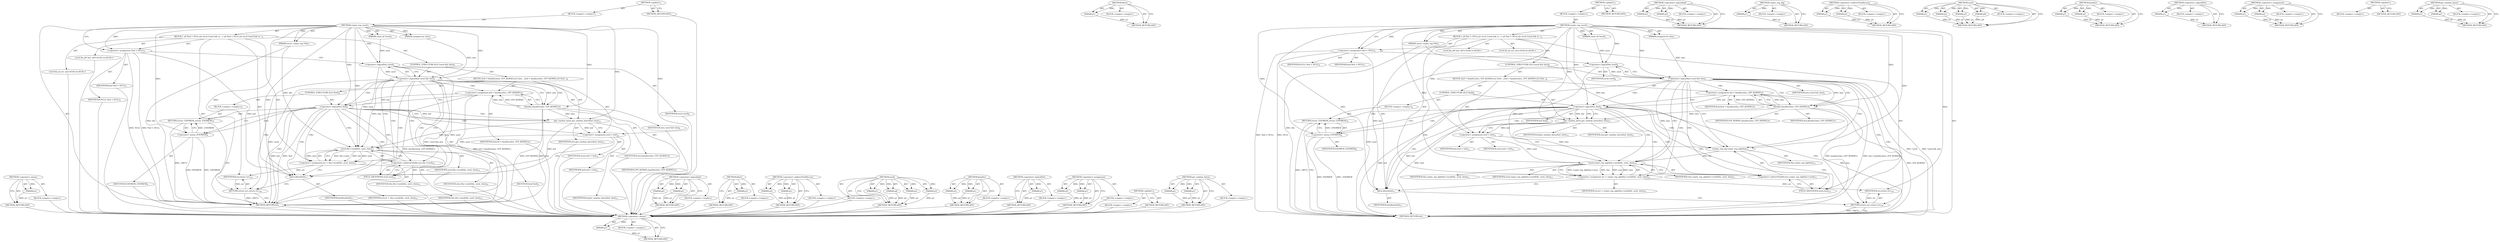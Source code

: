 digraph "get_random_bytes" {
vulnerable_97 [label=<(METHOD,&lt;operator&gt;.minus)>];
vulnerable_98 [label=<(PARAM,p1)>];
vulnerable_99 [label=<(BLOCK,&lt;empty&gt;,&lt;empty&gt;)>];
vulnerable_100 [label=<(METHOD_RETURN,ANY)>];
vulnerable_6 [label=<(METHOD,&lt;global&gt;)<SUB>1</SUB>>];
vulnerable_7 [label=<(BLOCK,&lt;empty&gt;,&lt;empty&gt;)<SUB>1</SUB>>];
vulnerable_8 [label=<(METHOD,crypto_rng_reset)<SUB>1</SUB>>];
vulnerable_9 [label=<(PARAM,struct crypto_rng *tfm)<SUB>1</SUB>>];
vulnerable_10 [label=<(PARAM,const u8 *seed)<SUB>1</SUB>>];
vulnerable_11 [label=<(PARAM,unsigned int slen)<SUB>1</SUB>>];
vulnerable_12 [label=<(BLOCK,{
 	u8 *buf = NULL;
	int err;

	if (!seed &amp;&amp; sl...,{
 	u8 *buf = NULL;
	int err;

	if (!seed &amp;&amp; sl...)<SUB>2</SUB>>];
vulnerable_13 [label="<(LOCAL,u8* buf: u8*)<SUB>3</SUB>>"];
vulnerable_14 [label=<(&lt;operator&gt;.assignment,*buf = NULL)<SUB>3</SUB>>];
vulnerable_15 [label=<(IDENTIFIER,buf,*buf = NULL)<SUB>3</SUB>>];
vulnerable_16 [label=<(IDENTIFIER,NULL,*buf = NULL)<SUB>3</SUB>>];
vulnerable_17 [label="<(LOCAL,int err: int)<SUB>4</SUB>>"];
vulnerable_18 [label=<(CONTROL_STRUCTURE,IF,if (!seed &amp;&amp; slen))<SUB>6</SUB>>];
vulnerable_19 [label=<(&lt;operator&gt;.logicalAnd,!seed &amp;&amp; slen)<SUB>6</SUB>>];
vulnerable_20 [label=<(&lt;operator&gt;.logicalNot,!seed)<SUB>6</SUB>>];
vulnerable_21 [label=<(IDENTIFIER,seed,!seed)<SUB>6</SUB>>];
vulnerable_22 [label=<(IDENTIFIER,slen,!seed &amp;&amp; slen)<SUB>6</SUB>>];
vulnerable_23 [label=<(BLOCK,{
		buf = kmalloc(slen, GFP_KERNEL);
		if (!buf...,{
		buf = kmalloc(slen, GFP_KERNEL);
		if (!buf...)<SUB>6</SUB>>];
vulnerable_24 [label=<(&lt;operator&gt;.assignment,buf = kmalloc(slen, GFP_KERNEL))<SUB>7</SUB>>];
vulnerable_25 [label=<(IDENTIFIER,buf,buf = kmalloc(slen, GFP_KERNEL))<SUB>7</SUB>>];
vulnerable_26 [label=<(kmalloc,kmalloc(slen, GFP_KERNEL))<SUB>7</SUB>>];
vulnerable_27 [label=<(IDENTIFIER,slen,kmalloc(slen, GFP_KERNEL))<SUB>7</SUB>>];
vulnerable_28 [label=<(IDENTIFIER,GFP_KERNEL,kmalloc(slen, GFP_KERNEL))<SUB>7</SUB>>];
vulnerable_29 [label=<(CONTROL_STRUCTURE,IF,if (!buf))<SUB>8</SUB>>];
vulnerable_30 [label=<(&lt;operator&gt;.logicalNot,!buf)<SUB>8</SUB>>];
vulnerable_31 [label=<(IDENTIFIER,buf,!buf)<SUB>8</SUB>>];
vulnerable_32 [label=<(BLOCK,&lt;empty&gt;,&lt;empty&gt;)<SUB>9</SUB>>];
vulnerable_33 [label=<(RETURN,return -ENOMEM;,return -ENOMEM;)<SUB>9</SUB>>];
vulnerable_34 [label=<(&lt;operator&gt;.minus,-ENOMEM)<SUB>9</SUB>>];
vulnerable_35 [label=<(IDENTIFIER,ENOMEM,-ENOMEM)<SUB>9</SUB>>];
vulnerable_36 [label=<(get_random_bytes,get_random_bytes(buf, slen))<SUB>11</SUB>>];
vulnerable_37 [label=<(IDENTIFIER,buf,get_random_bytes(buf, slen))<SUB>11</SUB>>];
vulnerable_38 [label=<(IDENTIFIER,slen,get_random_bytes(buf, slen))<SUB>11</SUB>>];
vulnerable_39 [label=<(&lt;operator&gt;.assignment,seed = buf)<SUB>12</SUB>>];
vulnerable_40 [label=<(IDENTIFIER,seed,seed = buf)<SUB>12</SUB>>];
vulnerable_41 [label=<(IDENTIFIER,buf,seed = buf)<SUB>12</SUB>>];
vulnerable_42 [label=<(&lt;operator&gt;.assignment,err = tfm-&gt;seed(tfm, seed, slen))<SUB>15</SUB>>];
vulnerable_43 [label=<(IDENTIFIER,err,err = tfm-&gt;seed(tfm, seed, slen))<SUB>15</SUB>>];
vulnerable_44 [label=<(seed,tfm-&gt;seed(tfm, seed, slen))<SUB>15</SUB>>];
vulnerable_45 [label=<(&lt;operator&gt;.indirectFieldAccess,tfm-&gt;seed)<SUB>15</SUB>>];
vulnerable_46 [label=<(IDENTIFIER,tfm,tfm-&gt;seed(tfm, seed, slen))<SUB>15</SUB>>];
vulnerable_47 [label=<(FIELD_IDENTIFIER,seed,seed)<SUB>15</SUB>>];
vulnerable_48 [label=<(IDENTIFIER,tfm,tfm-&gt;seed(tfm, seed, slen))<SUB>15</SUB>>];
vulnerable_49 [label=<(IDENTIFIER,seed,tfm-&gt;seed(tfm, seed, slen))<SUB>15</SUB>>];
vulnerable_50 [label=<(IDENTIFIER,slen,tfm-&gt;seed(tfm, seed, slen))<SUB>15</SUB>>];
vulnerable_51 [label=<(kfree,kfree(buf))<SUB>17</SUB>>];
vulnerable_52 [label=<(IDENTIFIER,buf,kfree(buf))<SUB>17</SUB>>];
vulnerable_53 [label=<(RETURN,return err;,return err;)<SUB>18</SUB>>];
vulnerable_54 [label=<(IDENTIFIER,err,return err;)<SUB>18</SUB>>];
vulnerable_55 [label=<(METHOD_RETURN,int)<SUB>1</SUB>>];
vulnerable_57 [label=<(METHOD_RETURN,ANY)<SUB>1</SUB>>];
vulnerable_83 [label=<(METHOD,&lt;operator&gt;.logicalAnd)>];
vulnerable_84 [label=<(PARAM,p1)>];
vulnerable_85 [label=<(PARAM,p2)>];
vulnerable_86 [label=<(BLOCK,&lt;empty&gt;,&lt;empty&gt;)>];
vulnerable_87 [label=<(METHOD_RETURN,ANY)>];
vulnerable_118 [label=<(METHOD,kfree)>];
vulnerable_119 [label=<(PARAM,p1)>];
vulnerable_120 [label=<(BLOCK,&lt;empty&gt;,&lt;empty&gt;)>];
vulnerable_121 [label=<(METHOD_RETURN,ANY)>];
vulnerable_113 [label=<(METHOD,&lt;operator&gt;.indirectFieldAccess)>];
vulnerable_114 [label=<(PARAM,p1)>];
vulnerable_115 [label=<(PARAM,p2)>];
vulnerable_116 [label=<(BLOCK,&lt;empty&gt;,&lt;empty&gt;)>];
vulnerable_117 [label=<(METHOD_RETURN,ANY)>];
vulnerable_106 [label=<(METHOD,seed)>];
vulnerable_107 [label=<(PARAM,p1)>];
vulnerable_108 [label=<(PARAM,p2)>];
vulnerable_109 [label=<(PARAM,p3)>];
vulnerable_110 [label=<(PARAM,p4)>];
vulnerable_111 [label=<(BLOCK,&lt;empty&gt;,&lt;empty&gt;)>];
vulnerable_112 [label=<(METHOD_RETURN,ANY)>];
vulnerable_92 [label=<(METHOD,kmalloc)>];
vulnerable_93 [label=<(PARAM,p1)>];
vulnerable_94 [label=<(PARAM,p2)>];
vulnerable_95 [label=<(BLOCK,&lt;empty&gt;,&lt;empty&gt;)>];
vulnerable_96 [label=<(METHOD_RETURN,ANY)>];
vulnerable_88 [label=<(METHOD,&lt;operator&gt;.logicalNot)>];
vulnerable_89 [label=<(PARAM,p1)>];
vulnerable_90 [label=<(BLOCK,&lt;empty&gt;,&lt;empty&gt;)>];
vulnerable_91 [label=<(METHOD_RETURN,ANY)>];
vulnerable_78 [label=<(METHOD,&lt;operator&gt;.assignment)>];
vulnerable_79 [label=<(PARAM,p1)>];
vulnerable_80 [label=<(PARAM,p2)>];
vulnerable_81 [label=<(BLOCK,&lt;empty&gt;,&lt;empty&gt;)>];
vulnerable_82 [label=<(METHOD_RETURN,ANY)>];
vulnerable_72 [label=<(METHOD,&lt;global&gt;)<SUB>1</SUB>>];
vulnerable_73 [label=<(BLOCK,&lt;empty&gt;,&lt;empty&gt;)>];
vulnerable_74 [label=<(METHOD_RETURN,ANY)>];
vulnerable_101 [label=<(METHOD,get_random_bytes)>];
vulnerable_102 [label=<(PARAM,p1)>];
vulnerable_103 [label=<(PARAM,p2)>];
vulnerable_104 [label=<(BLOCK,&lt;empty&gt;,&lt;empty&gt;)>];
vulnerable_105 [label=<(METHOD_RETURN,ANY)>];
fixed_98 [label=<(METHOD,&lt;operator&gt;.minus)>];
fixed_99 [label=<(PARAM,p1)>];
fixed_100 [label=<(BLOCK,&lt;empty&gt;,&lt;empty&gt;)>];
fixed_101 [label=<(METHOD_RETURN,ANY)>];
fixed_123 [label=<(METHOD,kfree)>];
fixed_124 [label=<(PARAM,p1)>];
fixed_125 [label=<(BLOCK,&lt;empty&gt;,&lt;empty&gt;)>];
fixed_126 [label=<(METHOD_RETURN,ANY)>];
fixed_6 [label=<(METHOD,&lt;global&gt;)<SUB>1</SUB>>];
fixed_7 [label=<(BLOCK,&lt;empty&gt;,&lt;empty&gt;)<SUB>1</SUB>>];
fixed_8 [label=<(METHOD,crypto_rng_reset)<SUB>1</SUB>>];
fixed_9 [label=<(PARAM,struct crypto_rng *tfm)<SUB>1</SUB>>];
fixed_10 [label=<(PARAM,const u8 *seed)<SUB>1</SUB>>];
fixed_11 [label=<(PARAM,unsigned int slen)<SUB>1</SUB>>];
fixed_12 [label=<(BLOCK,{
 	u8 *buf = NULL;
	int err;

	if (!seed &amp;&amp; sl...,{
 	u8 *buf = NULL;
	int err;

	if (!seed &amp;&amp; sl...)<SUB>2</SUB>>];
fixed_13 [label="<(LOCAL,u8* buf: u8*)<SUB>3</SUB>>"];
fixed_14 [label=<(&lt;operator&gt;.assignment,*buf = NULL)<SUB>3</SUB>>];
fixed_15 [label=<(IDENTIFIER,buf,*buf = NULL)<SUB>3</SUB>>];
fixed_16 [label=<(IDENTIFIER,NULL,*buf = NULL)<SUB>3</SUB>>];
fixed_17 [label="<(LOCAL,int err: int)<SUB>4</SUB>>"];
fixed_18 [label=<(CONTROL_STRUCTURE,IF,if (!seed &amp;&amp; slen))<SUB>6</SUB>>];
fixed_19 [label=<(&lt;operator&gt;.logicalAnd,!seed &amp;&amp; slen)<SUB>6</SUB>>];
fixed_20 [label=<(&lt;operator&gt;.logicalNot,!seed)<SUB>6</SUB>>];
fixed_21 [label=<(IDENTIFIER,seed,!seed)<SUB>6</SUB>>];
fixed_22 [label=<(IDENTIFIER,slen,!seed &amp;&amp; slen)<SUB>6</SUB>>];
fixed_23 [label=<(BLOCK,{
		buf = kmalloc(slen, GFP_KERNEL);
		if (!buf...,{
		buf = kmalloc(slen, GFP_KERNEL);
		if (!buf...)<SUB>6</SUB>>];
fixed_24 [label=<(&lt;operator&gt;.assignment,buf = kmalloc(slen, GFP_KERNEL))<SUB>7</SUB>>];
fixed_25 [label=<(IDENTIFIER,buf,buf = kmalloc(slen, GFP_KERNEL))<SUB>7</SUB>>];
fixed_26 [label=<(kmalloc,kmalloc(slen, GFP_KERNEL))<SUB>7</SUB>>];
fixed_27 [label=<(IDENTIFIER,slen,kmalloc(slen, GFP_KERNEL))<SUB>7</SUB>>];
fixed_28 [label=<(IDENTIFIER,GFP_KERNEL,kmalloc(slen, GFP_KERNEL))<SUB>7</SUB>>];
fixed_29 [label=<(CONTROL_STRUCTURE,IF,if (!buf))<SUB>8</SUB>>];
fixed_30 [label=<(&lt;operator&gt;.logicalNot,!buf)<SUB>8</SUB>>];
fixed_31 [label=<(IDENTIFIER,buf,!buf)<SUB>8</SUB>>];
fixed_32 [label=<(BLOCK,&lt;empty&gt;,&lt;empty&gt;)<SUB>9</SUB>>];
fixed_33 [label=<(RETURN,return -ENOMEM;,return -ENOMEM;)<SUB>9</SUB>>];
fixed_34 [label=<(&lt;operator&gt;.minus,-ENOMEM)<SUB>9</SUB>>];
fixed_35 [label=<(IDENTIFIER,ENOMEM,-ENOMEM)<SUB>9</SUB>>];
fixed_36 [label=<(get_random_bytes,get_random_bytes(buf, slen))<SUB>11</SUB>>];
fixed_37 [label=<(IDENTIFIER,buf,get_random_bytes(buf, slen))<SUB>11</SUB>>];
fixed_38 [label=<(IDENTIFIER,slen,get_random_bytes(buf, slen))<SUB>11</SUB>>];
fixed_39 [label=<(&lt;operator&gt;.assignment,seed = buf)<SUB>12</SUB>>];
fixed_40 [label=<(IDENTIFIER,seed,seed = buf)<SUB>12</SUB>>];
fixed_41 [label=<(IDENTIFIER,buf,seed = buf)<SUB>12</SUB>>];
fixed_42 [label=<(&lt;operator&gt;.assignment,err = crypto_rng_alg(tfm)-&gt;seed(tfm, seed, slen))<SUB>15</SUB>>];
fixed_43 [label=<(IDENTIFIER,err,err = crypto_rng_alg(tfm)-&gt;seed(tfm, seed, slen))<SUB>15</SUB>>];
fixed_44 [label=<(seed,crypto_rng_alg(tfm)-&gt;seed(tfm, seed, slen))<SUB>15</SUB>>];
fixed_45 [label=<(&lt;operator&gt;.indirectFieldAccess,crypto_rng_alg(tfm)-&gt;seed)<SUB>15</SUB>>];
fixed_46 [label=<(crypto_rng_alg,crypto_rng_alg(tfm))<SUB>15</SUB>>];
fixed_47 [label=<(IDENTIFIER,tfm,crypto_rng_alg(tfm))<SUB>15</SUB>>];
fixed_48 [label=<(FIELD_IDENTIFIER,seed,seed)<SUB>15</SUB>>];
fixed_49 [label=<(IDENTIFIER,tfm,crypto_rng_alg(tfm)-&gt;seed(tfm, seed, slen))<SUB>15</SUB>>];
fixed_50 [label=<(IDENTIFIER,seed,crypto_rng_alg(tfm)-&gt;seed(tfm, seed, slen))<SUB>15</SUB>>];
fixed_51 [label=<(IDENTIFIER,slen,crypto_rng_alg(tfm)-&gt;seed(tfm, seed, slen))<SUB>15</SUB>>];
fixed_52 [label=<(kfree,kfree(buf))<SUB>17</SUB>>];
fixed_53 [label=<(IDENTIFIER,buf,kfree(buf))<SUB>17</SUB>>];
fixed_54 [label=<(RETURN,return err;,return err;)<SUB>18</SUB>>];
fixed_55 [label=<(IDENTIFIER,err,return err;)<SUB>18</SUB>>];
fixed_56 [label=<(METHOD_RETURN,int)<SUB>1</SUB>>];
fixed_58 [label=<(METHOD_RETURN,ANY)<SUB>1</SUB>>];
fixed_84 [label=<(METHOD,&lt;operator&gt;.logicalAnd)>];
fixed_85 [label=<(PARAM,p1)>];
fixed_86 [label=<(PARAM,p2)>];
fixed_87 [label=<(BLOCK,&lt;empty&gt;,&lt;empty&gt;)>];
fixed_88 [label=<(METHOD_RETURN,ANY)>];
fixed_119 [label=<(METHOD,crypto_rng_alg)>];
fixed_120 [label=<(PARAM,p1)>];
fixed_121 [label=<(BLOCK,&lt;empty&gt;,&lt;empty&gt;)>];
fixed_122 [label=<(METHOD_RETURN,ANY)>];
fixed_114 [label=<(METHOD,&lt;operator&gt;.indirectFieldAccess)>];
fixed_115 [label=<(PARAM,p1)>];
fixed_116 [label=<(PARAM,p2)>];
fixed_117 [label=<(BLOCK,&lt;empty&gt;,&lt;empty&gt;)>];
fixed_118 [label=<(METHOD_RETURN,ANY)>];
fixed_107 [label=<(METHOD,seed)>];
fixed_108 [label=<(PARAM,p1)>];
fixed_109 [label=<(PARAM,p2)>];
fixed_110 [label=<(PARAM,p3)>];
fixed_111 [label=<(PARAM,p4)>];
fixed_112 [label=<(BLOCK,&lt;empty&gt;,&lt;empty&gt;)>];
fixed_113 [label=<(METHOD_RETURN,ANY)>];
fixed_93 [label=<(METHOD,kmalloc)>];
fixed_94 [label=<(PARAM,p1)>];
fixed_95 [label=<(PARAM,p2)>];
fixed_96 [label=<(BLOCK,&lt;empty&gt;,&lt;empty&gt;)>];
fixed_97 [label=<(METHOD_RETURN,ANY)>];
fixed_89 [label=<(METHOD,&lt;operator&gt;.logicalNot)>];
fixed_90 [label=<(PARAM,p1)>];
fixed_91 [label=<(BLOCK,&lt;empty&gt;,&lt;empty&gt;)>];
fixed_92 [label=<(METHOD_RETURN,ANY)>];
fixed_79 [label=<(METHOD,&lt;operator&gt;.assignment)>];
fixed_80 [label=<(PARAM,p1)>];
fixed_81 [label=<(PARAM,p2)>];
fixed_82 [label=<(BLOCK,&lt;empty&gt;,&lt;empty&gt;)>];
fixed_83 [label=<(METHOD_RETURN,ANY)>];
fixed_73 [label=<(METHOD,&lt;global&gt;)<SUB>1</SUB>>];
fixed_74 [label=<(BLOCK,&lt;empty&gt;,&lt;empty&gt;)>];
fixed_75 [label=<(METHOD_RETURN,ANY)>];
fixed_102 [label=<(METHOD,get_random_bytes)>];
fixed_103 [label=<(PARAM,p1)>];
fixed_104 [label=<(PARAM,p2)>];
fixed_105 [label=<(BLOCK,&lt;empty&gt;,&lt;empty&gt;)>];
fixed_106 [label=<(METHOD_RETURN,ANY)>];
vulnerable_97 -> vulnerable_98  [key=0, label="AST: "];
vulnerable_97 -> vulnerable_98  [key=1, label="DDG: "];
vulnerable_97 -> vulnerable_99  [key=0, label="AST: "];
vulnerable_97 -> vulnerable_100  [key=0, label="AST: "];
vulnerable_97 -> vulnerable_100  [key=1, label="CFG: "];
vulnerable_98 -> vulnerable_100  [key=0, label="DDG: p1"];
vulnerable_99 -> fixed_98  [key=0];
vulnerable_100 -> fixed_98  [key=0];
vulnerable_6 -> vulnerable_7  [key=0, label="AST: "];
vulnerable_6 -> vulnerable_57  [key=0, label="AST: "];
vulnerable_6 -> vulnerable_57  [key=1, label="CFG: "];
vulnerable_7 -> vulnerable_8  [key=0, label="AST: "];
vulnerable_8 -> vulnerable_9  [key=0, label="AST: "];
vulnerable_8 -> vulnerable_9  [key=1, label="DDG: "];
vulnerable_8 -> vulnerable_10  [key=0, label="AST: "];
vulnerable_8 -> vulnerable_10  [key=1, label="DDG: "];
vulnerable_8 -> vulnerable_11  [key=0, label="AST: "];
vulnerable_8 -> vulnerable_11  [key=1, label="DDG: "];
vulnerable_8 -> vulnerable_12  [key=0, label="AST: "];
vulnerable_8 -> vulnerable_55  [key=0, label="AST: "];
vulnerable_8 -> vulnerable_14  [key=0, label="CFG: "];
vulnerable_8 -> vulnerable_14  [key=1, label="DDG: "];
vulnerable_8 -> vulnerable_51  [key=0, label="DDG: "];
vulnerable_8 -> vulnerable_54  [key=0, label="DDG: "];
vulnerable_8 -> vulnerable_19  [key=0, label="DDG: "];
vulnerable_8 -> vulnerable_39  [key=0, label="DDG: "];
vulnerable_8 -> vulnerable_44  [key=0, label="DDG: "];
vulnerable_8 -> vulnerable_20  [key=0, label="DDG: "];
vulnerable_8 -> vulnerable_36  [key=0, label="DDG: "];
vulnerable_8 -> vulnerable_26  [key=0, label="DDG: "];
vulnerable_8 -> vulnerable_30  [key=0, label="DDG: "];
vulnerable_8 -> vulnerable_34  [key=0, label="DDG: "];
vulnerable_9 -> vulnerable_55  [key=0, label="DDG: tfm"];
vulnerable_9 -> vulnerable_44  [key=0, label="DDG: tfm"];
vulnerable_10 -> vulnerable_20  [key=0, label="DDG: seed"];
vulnerable_11 -> vulnerable_19  [key=0, label="DDG: slen"];
vulnerable_12 -> vulnerable_13  [key=0, label="AST: "];
vulnerable_12 -> vulnerable_14  [key=0, label="AST: "];
vulnerable_12 -> vulnerable_17  [key=0, label="AST: "];
vulnerable_12 -> vulnerable_18  [key=0, label="AST: "];
vulnerable_12 -> vulnerable_42  [key=0, label="AST: "];
vulnerable_12 -> vulnerable_51  [key=0, label="AST: "];
vulnerable_12 -> vulnerable_53  [key=0, label="AST: "];
vulnerable_13 -> fixed_98  [key=0];
vulnerable_14 -> vulnerable_15  [key=0, label="AST: "];
vulnerable_14 -> vulnerable_16  [key=0, label="AST: "];
vulnerable_14 -> vulnerable_20  [key=0, label="CFG: "];
vulnerable_14 -> vulnerable_55  [key=0, label="DDG: *buf = NULL"];
vulnerable_14 -> vulnerable_55  [key=1, label="DDG: NULL"];
vulnerable_14 -> vulnerable_51  [key=0, label="DDG: buf"];
vulnerable_15 -> fixed_98  [key=0];
vulnerable_16 -> fixed_98  [key=0];
vulnerable_17 -> fixed_98  [key=0];
vulnerable_18 -> vulnerable_19  [key=0, label="AST: "];
vulnerable_18 -> vulnerable_23  [key=0, label="AST: "];
vulnerable_19 -> vulnerable_20  [key=0, label="AST: "];
vulnerable_19 -> vulnerable_22  [key=0, label="AST: "];
vulnerable_19 -> vulnerable_26  [key=0, label="CFG: "];
vulnerable_19 -> vulnerable_26  [key=1, label="DDG: slen"];
vulnerable_19 -> vulnerable_26  [key=2, label="CDG: "];
vulnerable_19 -> vulnerable_47  [key=0, label="CFG: "];
vulnerable_19 -> vulnerable_47  [key=1, label="CDG: "];
vulnerable_19 -> vulnerable_55  [key=0, label="DDG: !seed"];
vulnerable_19 -> vulnerable_55  [key=1, label="DDG: !seed &amp;&amp; slen"];
vulnerable_19 -> vulnerable_44  [key=0, label="DDG: slen"];
vulnerable_19 -> vulnerable_44  [key=1, label="CDG: "];
vulnerable_19 -> vulnerable_24  [key=0, label="CDG: "];
vulnerable_19 -> vulnerable_30  [key=0, label="CDG: "];
vulnerable_19 -> vulnerable_42  [key=0, label="CDG: "];
vulnerable_19 -> vulnerable_51  [key=0, label="CDG: "];
vulnerable_19 -> vulnerable_53  [key=0, label="CDG: "];
vulnerable_19 -> vulnerable_45  [key=0, label="CDG: "];
vulnerable_20 -> vulnerable_21  [key=0, label="AST: "];
vulnerable_20 -> vulnerable_19  [key=0, label="CFG: "];
vulnerable_20 -> vulnerable_19  [key=1, label="DDG: seed"];
vulnerable_20 -> vulnerable_55  [key=0, label="DDG: seed"];
vulnerable_20 -> vulnerable_44  [key=0, label="DDG: seed"];
vulnerable_21 -> fixed_98  [key=0];
vulnerable_22 -> fixed_98  [key=0];
vulnerable_23 -> vulnerable_24  [key=0, label="AST: "];
vulnerable_23 -> vulnerable_29  [key=0, label="AST: "];
vulnerable_23 -> vulnerable_36  [key=0, label="AST: "];
vulnerable_23 -> vulnerable_39  [key=0, label="AST: "];
vulnerable_24 -> vulnerable_25  [key=0, label="AST: "];
vulnerable_24 -> vulnerable_26  [key=0, label="AST: "];
vulnerable_24 -> vulnerable_30  [key=0, label="CFG: "];
vulnerable_24 -> vulnerable_30  [key=1, label="DDG: buf"];
vulnerable_24 -> vulnerable_55  [key=0, label="DDG: kmalloc(slen, GFP_KERNEL)"];
vulnerable_24 -> vulnerable_55  [key=1, label="DDG: buf = kmalloc(slen, GFP_KERNEL)"];
vulnerable_25 -> fixed_98  [key=0];
vulnerable_26 -> vulnerable_27  [key=0, label="AST: "];
vulnerable_26 -> vulnerable_28  [key=0, label="AST: "];
vulnerable_26 -> vulnerable_24  [key=0, label="CFG: "];
vulnerable_26 -> vulnerable_24  [key=1, label="DDG: slen"];
vulnerable_26 -> vulnerable_24  [key=2, label="DDG: GFP_KERNEL"];
vulnerable_26 -> vulnerable_55  [key=0, label="DDG: slen"];
vulnerable_26 -> vulnerable_55  [key=1, label="DDG: GFP_KERNEL"];
vulnerable_26 -> vulnerable_36  [key=0, label="DDG: slen"];
vulnerable_27 -> fixed_98  [key=0];
vulnerable_28 -> fixed_98  [key=0];
vulnerable_29 -> vulnerable_30  [key=0, label="AST: "];
vulnerable_29 -> vulnerable_32  [key=0, label="AST: "];
vulnerable_30 -> vulnerable_31  [key=0, label="AST: "];
vulnerable_30 -> vulnerable_34  [key=0, label="CFG: "];
vulnerable_30 -> vulnerable_34  [key=1, label="CDG: "];
vulnerable_30 -> vulnerable_36  [key=0, label="CFG: "];
vulnerable_30 -> vulnerable_36  [key=1, label="DDG: buf"];
vulnerable_30 -> vulnerable_36  [key=2, label="CDG: "];
vulnerable_30 -> vulnerable_55  [key=0, label="DDG: buf"];
vulnerable_30 -> vulnerable_55  [key=1, label="DDG: !buf"];
vulnerable_30 -> vulnerable_47  [key=0, label="CDG: "];
vulnerable_30 -> vulnerable_33  [key=0, label="CDG: "];
vulnerable_30 -> vulnerable_42  [key=0, label="CDG: "];
vulnerable_30 -> vulnerable_51  [key=0, label="CDG: "];
vulnerable_30 -> vulnerable_53  [key=0, label="CDG: "];
vulnerable_30 -> vulnerable_45  [key=0, label="CDG: "];
vulnerable_30 -> vulnerable_44  [key=0, label="CDG: "];
vulnerable_30 -> vulnerable_39  [key=0, label="CDG: "];
vulnerable_31 -> fixed_98  [key=0];
vulnerable_32 -> vulnerable_33  [key=0, label="AST: "];
vulnerable_33 -> vulnerable_34  [key=0, label="AST: "];
vulnerable_33 -> vulnerable_55  [key=0, label="CFG: "];
vulnerable_33 -> vulnerable_55  [key=1, label="DDG: &lt;RET&gt;"];
vulnerable_34 -> vulnerable_35  [key=0, label="AST: "];
vulnerable_34 -> vulnerable_33  [key=0, label="CFG: "];
vulnerable_34 -> vulnerable_33  [key=1, label="DDG: -ENOMEM"];
vulnerable_34 -> vulnerable_55  [key=0, label="DDG: ENOMEM"];
vulnerable_34 -> vulnerable_55  [key=1, label="DDG: -ENOMEM"];
vulnerable_35 -> fixed_98  [key=0];
vulnerable_36 -> vulnerable_37  [key=0, label="AST: "];
vulnerable_36 -> vulnerable_38  [key=0, label="AST: "];
vulnerable_36 -> vulnerable_39  [key=0, label="CFG: "];
vulnerable_36 -> vulnerable_39  [key=1, label="DDG: buf"];
vulnerable_36 -> vulnerable_51  [key=0, label="DDG: buf"];
vulnerable_36 -> vulnerable_44  [key=0, label="DDG: slen"];
vulnerable_37 -> fixed_98  [key=0];
vulnerable_38 -> fixed_98  [key=0];
vulnerable_39 -> vulnerable_40  [key=0, label="AST: "];
vulnerable_39 -> vulnerable_41  [key=0, label="AST: "];
vulnerable_39 -> vulnerable_47  [key=0, label="CFG: "];
vulnerable_39 -> vulnerable_44  [key=0, label="DDG: seed"];
vulnerable_40 -> fixed_98  [key=0];
vulnerable_41 -> fixed_98  [key=0];
vulnerable_42 -> vulnerable_43  [key=0, label="AST: "];
vulnerable_42 -> vulnerable_44  [key=0, label="AST: "];
vulnerable_42 -> vulnerable_51  [key=0, label="CFG: "];
vulnerable_42 -> vulnerable_54  [key=0, label="DDG: err"];
vulnerable_43 -> fixed_98  [key=0];
vulnerable_44 -> vulnerable_45  [key=0, label="AST: "];
vulnerable_44 -> vulnerable_48  [key=0, label="AST: "];
vulnerable_44 -> vulnerable_49  [key=0, label="AST: "];
vulnerable_44 -> vulnerable_50  [key=0, label="AST: "];
vulnerable_44 -> vulnerable_42  [key=0, label="CFG: "];
vulnerable_44 -> vulnerable_42  [key=1, label="DDG: tfm-&gt;seed"];
vulnerable_44 -> vulnerable_42  [key=2, label="DDG: tfm"];
vulnerable_44 -> vulnerable_42  [key=3, label="DDG: seed"];
vulnerable_44 -> vulnerable_42  [key=4, label="DDG: slen"];
vulnerable_45 -> vulnerable_46  [key=0, label="AST: "];
vulnerable_45 -> vulnerable_47  [key=0, label="AST: "];
vulnerable_45 -> vulnerable_44  [key=0, label="CFG: "];
vulnerable_46 -> fixed_98  [key=0];
vulnerable_47 -> vulnerable_45  [key=0, label="CFG: "];
vulnerable_48 -> fixed_98  [key=0];
vulnerable_49 -> fixed_98  [key=0];
vulnerable_50 -> fixed_98  [key=0];
vulnerable_51 -> vulnerable_52  [key=0, label="AST: "];
vulnerable_51 -> vulnerable_53  [key=0, label="CFG: "];
vulnerable_52 -> fixed_98  [key=0];
vulnerable_53 -> vulnerable_54  [key=0, label="AST: "];
vulnerable_53 -> vulnerable_55  [key=0, label="CFG: "];
vulnerable_53 -> vulnerable_55  [key=1, label="DDG: &lt;RET&gt;"];
vulnerable_54 -> vulnerable_53  [key=0, label="DDG: err"];
vulnerable_55 -> fixed_98  [key=0];
vulnerable_57 -> fixed_98  [key=0];
vulnerable_83 -> vulnerable_84  [key=0, label="AST: "];
vulnerable_83 -> vulnerable_84  [key=1, label="DDG: "];
vulnerable_83 -> vulnerable_86  [key=0, label="AST: "];
vulnerable_83 -> vulnerable_85  [key=0, label="AST: "];
vulnerable_83 -> vulnerable_85  [key=1, label="DDG: "];
vulnerable_83 -> vulnerable_87  [key=0, label="AST: "];
vulnerable_83 -> vulnerable_87  [key=1, label="CFG: "];
vulnerable_84 -> vulnerable_87  [key=0, label="DDG: p1"];
vulnerable_85 -> vulnerable_87  [key=0, label="DDG: p2"];
vulnerable_86 -> fixed_98  [key=0];
vulnerable_87 -> fixed_98  [key=0];
vulnerable_118 -> vulnerable_119  [key=0, label="AST: "];
vulnerable_118 -> vulnerable_119  [key=1, label="DDG: "];
vulnerable_118 -> vulnerable_120  [key=0, label="AST: "];
vulnerable_118 -> vulnerable_121  [key=0, label="AST: "];
vulnerable_118 -> vulnerable_121  [key=1, label="CFG: "];
vulnerable_119 -> vulnerable_121  [key=0, label="DDG: p1"];
vulnerable_120 -> fixed_98  [key=0];
vulnerable_121 -> fixed_98  [key=0];
vulnerable_113 -> vulnerable_114  [key=0, label="AST: "];
vulnerable_113 -> vulnerable_114  [key=1, label="DDG: "];
vulnerable_113 -> vulnerable_116  [key=0, label="AST: "];
vulnerable_113 -> vulnerable_115  [key=0, label="AST: "];
vulnerable_113 -> vulnerable_115  [key=1, label="DDG: "];
vulnerable_113 -> vulnerable_117  [key=0, label="AST: "];
vulnerable_113 -> vulnerable_117  [key=1, label="CFG: "];
vulnerable_114 -> vulnerable_117  [key=0, label="DDG: p1"];
vulnerable_115 -> vulnerable_117  [key=0, label="DDG: p2"];
vulnerable_116 -> fixed_98  [key=0];
vulnerable_117 -> fixed_98  [key=0];
vulnerable_106 -> vulnerable_107  [key=0, label="AST: "];
vulnerable_106 -> vulnerable_107  [key=1, label="DDG: "];
vulnerable_106 -> vulnerable_111  [key=0, label="AST: "];
vulnerable_106 -> vulnerable_108  [key=0, label="AST: "];
vulnerable_106 -> vulnerable_108  [key=1, label="DDG: "];
vulnerable_106 -> vulnerable_112  [key=0, label="AST: "];
vulnerable_106 -> vulnerable_112  [key=1, label="CFG: "];
vulnerable_106 -> vulnerable_109  [key=0, label="AST: "];
vulnerable_106 -> vulnerable_109  [key=1, label="DDG: "];
vulnerable_106 -> vulnerable_110  [key=0, label="AST: "];
vulnerable_106 -> vulnerable_110  [key=1, label="DDG: "];
vulnerable_107 -> vulnerable_112  [key=0, label="DDG: p1"];
vulnerable_108 -> vulnerable_112  [key=0, label="DDG: p2"];
vulnerable_109 -> vulnerable_112  [key=0, label="DDG: p3"];
vulnerable_110 -> vulnerable_112  [key=0, label="DDG: p4"];
vulnerable_111 -> fixed_98  [key=0];
vulnerable_112 -> fixed_98  [key=0];
vulnerable_92 -> vulnerable_93  [key=0, label="AST: "];
vulnerable_92 -> vulnerable_93  [key=1, label="DDG: "];
vulnerable_92 -> vulnerable_95  [key=0, label="AST: "];
vulnerable_92 -> vulnerable_94  [key=0, label="AST: "];
vulnerable_92 -> vulnerable_94  [key=1, label="DDG: "];
vulnerable_92 -> vulnerable_96  [key=0, label="AST: "];
vulnerable_92 -> vulnerable_96  [key=1, label="CFG: "];
vulnerable_93 -> vulnerable_96  [key=0, label="DDG: p1"];
vulnerable_94 -> vulnerable_96  [key=0, label="DDG: p2"];
vulnerable_95 -> fixed_98  [key=0];
vulnerable_96 -> fixed_98  [key=0];
vulnerable_88 -> vulnerable_89  [key=0, label="AST: "];
vulnerable_88 -> vulnerable_89  [key=1, label="DDG: "];
vulnerable_88 -> vulnerable_90  [key=0, label="AST: "];
vulnerable_88 -> vulnerable_91  [key=0, label="AST: "];
vulnerable_88 -> vulnerable_91  [key=1, label="CFG: "];
vulnerable_89 -> vulnerable_91  [key=0, label="DDG: p1"];
vulnerable_90 -> fixed_98  [key=0];
vulnerable_91 -> fixed_98  [key=0];
vulnerable_78 -> vulnerable_79  [key=0, label="AST: "];
vulnerable_78 -> vulnerable_79  [key=1, label="DDG: "];
vulnerable_78 -> vulnerable_81  [key=0, label="AST: "];
vulnerable_78 -> vulnerable_80  [key=0, label="AST: "];
vulnerable_78 -> vulnerable_80  [key=1, label="DDG: "];
vulnerable_78 -> vulnerable_82  [key=0, label="AST: "];
vulnerable_78 -> vulnerable_82  [key=1, label="CFG: "];
vulnerable_79 -> vulnerable_82  [key=0, label="DDG: p1"];
vulnerable_80 -> vulnerable_82  [key=0, label="DDG: p2"];
vulnerable_81 -> fixed_98  [key=0];
vulnerable_82 -> fixed_98  [key=0];
vulnerable_72 -> vulnerable_73  [key=0, label="AST: "];
vulnerable_72 -> vulnerable_74  [key=0, label="AST: "];
vulnerable_72 -> vulnerable_74  [key=1, label="CFG: "];
vulnerable_73 -> fixed_98  [key=0];
vulnerable_74 -> fixed_98  [key=0];
vulnerable_101 -> vulnerable_102  [key=0, label="AST: "];
vulnerable_101 -> vulnerable_102  [key=1, label="DDG: "];
vulnerable_101 -> vulnerable_104  [key=0, label="AST: "];
vulnerable_101 -> vulnerable_103  [key=0, label="AST: "];
vulnerable_101 -> vulnerable_103  [key=1, label="DDG: "];
vulnerable_101 -> vulnerable_105  [key=0, label="AST: "];
vulnerable_101 -> vulnerable_105  [key=1, label="CFG: "];
vulnerable_102 -> vulnerable_105  [key=0, label="DDG: p1"];
vulnerable_103 -> vulnerable_105  [key=0, label="DDG: p2"];
vulnerable_104 -> fixed_98  [key=0];
vulnerable_105 -> fixed_98  [key=0];
fixed_98 -> fixed_99  [key=0, label="AST: "];
fixed_98 -> fixed_99  [key=1, label="DDG: "];
fixed_98 -> fixed_100  [key=0, label="AST: "];
fixed_98 -> fixed_101  [key=0, label="AST: "];
fixed_98 -> fixed_101  [key=1, label="CFG: "];
fixed_99 -> fixed_101  [key=0, label="DDG: p1"];
fixed_123 -> fixed_124  [key=0, label="AST: "];
fixed_123 -> fixed_124  [key=1, label="DDG: "];
fixed_123 -> fixed_125  [key=0, label="AST: "];
fixed_123 -> fixed_126  [key=0, label="AST: "];
fixed_123 -> fixed_126  [key=1, label="CFG: "];
fixed_124 -> fixed_126  [key=0, label="DDG: p1"];
fixed_6 -> fixed_7  [key=0, label="AST: "];
fixed_6 -> fixed_58  [key=0, label="AST: "];
fixed_6 -> fixed_58  [key=1, label="CFG: "];
fixed_7 -> fixed_8  [key=0, label="AST: "];
fixed_8 -> fixed_9  [key=0, label="AST: "];
fixed_8 -> fixed_9  [key=1, label="DDG: "];
fixed_8 -> fixed_10  [key=0, label="AST: "];
fixed_8 -> fixed_10  [key=1, label="DDG: "];
fixed_8 -> fixed_11  [key=0, label="AST: "];
fixed_8 -> fixed_11  [key=1, label="DDG: "];
fixed_8 -> fixed_12  [key=0, label="AST: "];
fixed_8 -> fixed_56  [key=0, label="AST: "];
fixed_8 -> fixed_14  [key=0, label="CFG: "];
fixed_8 -> fixed_14  [key=1, label="DDG: "];
fixed_8 -> fixed_52  [key=0, label="DDG: "];
fixed_8 -> fixed_55  [key=0, label="DDG: "];
fixed_8 -> fixed_19  [key=0, label="DDG: "];
fixed_8 -> fixed_39  [key=0, label="DDG: "];
fixed_8 -> fixed_44  [key=0, label="DDG: "];
fixed_8 -> fixed_20  [key=0, label="DDG: "];
fixed_8 -> fixed_36  [key=0, label="DDG: "];
fixed_8 -> fixed_26  [key=0, label="DDG: "];
fixed_8 -> fixed_30  [key=0, label="DDG: "];
fixed_8 -> fixed_46  [key=0, label="DDG: "];
fixed_8 -> fixed_34  [key=0, label="DDG: "];
fixed_9 -> fixed_56  [key=0, label="DDG: tfm"];
fixed_9 -> fixed_46  [key=0, label="DDG: tfm"];
fixed_10 -> fixed_20  [key=0, label="DDG: seed"];
fixed_11 -> fixed_19  [key=0, label="DDG: slen"];
fixed_12 -> fixed_13  [key=0, label="AST: "];
fixed_12 -> fixed_14  [key=0, label="AST: "];
fixed_12 -> fixed_17  [key=0, label="AST: "];
fixed_12 -> fixed_18  [key=0, label="AST: "];
fixed_12 -> fixed_42  [key=0, label="AST: "];
fixed_12 -> fixed_52  [key=0, label="AST: "];
fixed_12 -> fixed_54  [key=0, label="AST: "];
fixed_14 -> fixed_15  [key=0, label="AST: "];
fixed_14 -> fixed_16  [key=0, label="AST: "];
fixed_14 -> fixed_20  [key=0, label="CFG: "];
fixed_14 -> fixed_56  [key=0, label="DDG: *buf = NULL"];
fixed_14 -> fixed_56  [key=1, label="DDG: NULL"];
fixed_14 -> fixed_52  [key=0, label="DDG: buf"];
fixed_18 -> fixed_19  [key=0, label="AST: "];
fixed_18 -> fixed_23  [key=0, label="AST: "];
fixed_19 -> fixed_20  [key=0, label="AST: "];
fixed_19 -> fixed_22  [key=0, label="AST: "];
fixed_19 -> fixed_26  [key=0, label="CFG: "];
fixed_19 -> fixed_26  [key=1, label="DDG: slen"];
fixed_19 -> fixed_26  [key=2, label="CDG: "];
fixed_19 -> fixed_46  [key=0, label="CFG: "];
fixed_19 -> fixed_46  [key=1, label="CDG: "];
fixed_19 -> fixed_56  [key=0, label="DDG: !seed"];
fixed_19 -> fixed_56  [key=1, label="DDG: !seed &amp;&amp; slen"];
fixed_19 -> fixed_44  [key=0, label="DDG: slen"];
fixed_19 -> fixed_44  [key=1, label="CDG: "];
fixed_19 -> fixed_24  [key=0, label="CDG: "];
fixed_19 -> fixed_30  [key=0, label="CDG: "];
fixed_19 -> fixed_48  [key=0, label="CDG: "];
fixed_19 -> fixed_42  [key=0, label="CDG: "];
fixed_19 -> fixed_52  [key=0, label="CDG: "];
fixed_19 -> fixed_45  [key=0, label="CDG: "];
fixed_19 -> fixed_54  [key=0, label="CDG: "];
fixed_20 -> fixed_21  [key=0, label="AST: "];
fixed_20 -> fixed_19  [key=0, label="CFG: "];
fixed_20 -> fixed_19  [key=1, label="DDG: seed"];
fixed_20 -> fixed_56  [key=0, label="DDG: seed"];
fixed_20 -> fixed_44  [key=0, label="DDG: seed"];
fixed_23 -> fixed_24  [key=0, label="AST: "];
fixed_23 -> fixed_29  [key=0, label="AST: "];
fixed_23 -> fixed_36  [key=0, label="AST: "];
fixed_23 -> fixed_39  [key=0, label="AST: "];
fixed_24 -> fixed_25  [key=0, label="AST: "];
fixed_24 -> fixed_26  [key=0, label="AST: "];
fixed_24 -> fixed_30  [key=0, label="CFG: "];
fixed_24 -> fixed_30  [key=1, label="DDG: buf"];
fixed_24 -> fixed_56  [key=0, label="DDG: kmalloc(slen, GFP_KERNEL)"];
fixed_24 -> fixed_56  [key=1, label="DDG: buf = kmalloc(slen, GFP_KERNEL)"];
fixed_26 -> fixed_27  [key=0, label="AST: "];
fixed_26 -> fixed_28  [key=0, label="AST: "];
fixed_26 -> fixed_24  [key=0, label="CFG: "];
fixed_26 -> fixed_24  [key=1, label="DDG: slen"];
fixed_26 -> fixed_24  [key=2, label="DDG: GFP_KERNEL"];
fixed_26 -> fixed_56  [key=0, label="DDG: slen"];
fixed_26 -> fixed_56  [key=1, label="DDG: GFP_KERNEL"];
fixed_26 -> fixed_36  [key=0, label="DDG: slen"];
fixed_29 -> fixed_30  [key=0, label="AST: "];
fixed_29 -> fixed_32  [key=0, label="AST: "];
fixed_30 -> fixed_31  [key=0, label="AST: "];
fixed_30 -> fixed_34  [key=0, label="CFG: "];
fixed_30 -> fixed_34  [key=1, label="CDG: "];
fixed_30 -> fixed_36  [key=0, label="CFG: "];
fixed_30 -> fixed_36  [key=1, label="DDG: buf"];
fixed_30 -> fixed_36  [key=2, label="CDG: "];
fixed_30 -> fixed_56  [key=0, label="DDG: buf"];
fixed_30 -> fixed_56  [key=1, label="DDG: !buf"];
fixed_30 -> fixed_48  [key=0, label="CDG: "];
fixed_30 -> fixed_33  [key=0, label="CDG: "];
fixed_30 -> fixed_42  [key=0, label="CDG: "];
fixed_30 -> fixed_52  [key=0, label="CDG: "];
fixed_30 -> fixed_46  [key=0, label="CDG: "];
fixed_30 -> fixed_45  [key=0, label="CDG: "];
fixed_30 -> fixed_44  [key=0, label="CDG: "];
fixed_30 -> fixed_54  [key=0, label="CDG: "];
fixed_30 -> fixed_39  [key=0, label="CDG: "];
fixed_32 -> fixed_33  [key=0, label="AST: "];
fixed_33 -> fixed_34  [key=0, label="AST: "];
fixed_33 -> fixed_56  [key=0, label="CFG: "];
fixed_33 -> fixed_56  [key=1, label="DDG: &lt;RET&gt;"];
fixed_34 -> fixed_35  [key=0, label="AST: "];
fixed_34 -> fixed_33  [key=0, label="CFG: "];
fixed_34 -> fixed_33  [key=1, label="DDG: -ENOMEM"];
fixed_34 -> fixed_56  [key=0, label="DDG: ENOMEM"];
fixed_34 -> fixed_56  [key=1, label="DDG: -ENOMEM"];
fixed_36 -> fixed_37  [key=0, label="AST: "];
fixed_36 -> fixed_38  [key=0, label="AST: "];
fixed_36 -> fixed_39  [key=0, label="CFG: "];
fixed_36 -> fixed_39  [key=1, label="DDG: buf"];
fixed_36 -> fixed_52  [key=0, label="DDG: buf"];
fixed_36 -> fixed_44  [key=0, label="DDG: slen"];
fixed_39 -> fixed_40  [key=0, label="AST: "];
fixed_39 -> fixed_41  [key=0, label="AST: "];
fixed_39 -> fixed_46  [key=0, label="CFG: "];
fixed_39 -> fixed_44  [key=0, label="DDG: seed"];
fixed_42 -> fixed_43  [key=0, label="AST: "];
fixed_42 -> fixed_44  [key=0, label="AST: "];
fixed_42 -> fixed_52  [key=0, label="CFG: "];
fixed_42 -> fixed_55  [key=0, label="DDG: err"];
fixed_44 -> fixed_45  [key=0, label="AST: "];
fixed_44 -> fixed_49  [key=0, label="AST: "];
fixed_44 -> fixed_50  [key=0, label="AST: "];
fixed_44 -> fixed_51  [key=0, label="AST: "];
fixed_44 -> fixed_42  [key=0, label="CFG: "];
fixed_44 -> fixed_42  [key=1, label="DDG: crypto_rng_alg(tfm)-&gt;seed"];
fixed_44 -> fixed_42  [key=2, label="DDG: tfm"];
fixed_44 -> fixed_42  [key=3, label="DDG: seed"];
fixed_44 -> fixed_42  [key=4, label="DDG: slen"];
fixed_45 -> fixed_46  [key=0, label="AST: "];
fixed_45 -> fixed_48  [key=0, label="AST: "];
fixed_45 -> fixed_44  [key=0, label="CFG: "];
fixed_46 -> fixed_47  [key=0, label="AST: "];
fixed_46 -> fixed_48  [key=0, label="CFG: "];
fixed_46 -> fixed_44  [key=0, label="DDG: tfm"];
fixed_48 -> fixed_45  [key=0, label="CFG: "];
fixed_52 -> fixed_53  [key=0, label="AST: "];
fixed_52 -> fixed_54  [key=0, label="CFG: "];
fixed_54 -> fixed_55  [key=0, label="AST: "];
fixed_54 -> fixed_56  [key=0, label="CFG: "];
fixed_54 -> fixed_56  [key=1, label="DDG: &lt;RET&gt;"];
fixed_55 -> fixed_54  [key=0, label="DDG: err"];
fixed_84 -> fixed_85  [key=0, label="AST: "];
fixed_84 -> fixed_85  [key=1, label="DDG: "];
fixed_84 -> fixed_87  [key=0, label="AST: "];
fixed_84 -> fixed_86  [key=0, label="AST: "];
fixed_84 -> fixed_86  [key=1, label="DDG: "];
fixed_84 -> fixed_88  [key=0, label="AST: "];
fixed_84 -> fixed_88  [key=1, label="CFG: "];
fixed_85 -> fixed_88  [key=0, label="DDG: p1"];
fixed_86 -> fixed_88  [key=0, label="DDG: p2"];
fixed_119 -> fixed_120  [key=0, label="AST: "];
fixed_119 -> fixed_120  [key=1, label="DDG: "];
fixed_119 -> fixed_121  [key=0, label="AST: "];
fixed_119 -> fixed_122  [key=0, label="AST: "];
fixed_119 -> fixed_122  [key=1, label="CFG: "];
fixed_120 -> fixed_122  [key=0, label="DDG: p1"];
fixed_114 -> fixed_115  [key=0, label="AST: "];
fixed_114 -> fixed_115  [key=1, label="DDG: "];
fixed_114 -> fixed_117  [key=0, label="AST: "];
fixed_114 -> fixed_116  [key=0, label="AST: "];
fixed_114 -> fixed_116  [key=1, label="DDG: "];
fixed_114 -> fixed_118  [key=0, label="AST: "];
fixed_114 -> fixed_118  [key=1, label="CFG: "];
fixed_115 -> fixed_118  [key=0, label="DDG: p1"];
fixed_116 -> fixed_118  [key=0, label="DDG: p2"];
fixed_107 -> fixed_108  [key=0, label="AST: "];
fixed_107 -> fixed_108  [key=1, label="DDG: "];
fixed_107 -> fixed_112  [key=0, label="AST: "];
fixed_107 -> fixed_109  [key=0, label="AST: "];
fixed_107 -> fixed_109  [key=1, label="DDG: "];
fixed_107 -> fixed_113  [key=0, label="AST: "];
fixed_107 -> fixed_113  [key=1, label="CFG: "];
fixed_107 -> fixed_110  [key=0, label="AST: "];
fixed_107 -> fixed_110  [key=1, label="DDG: "];
fixed_107 -> fixed_111  [key=0, label="AST: "];
fixed_107 -> fixed_111  [key=1, label="DDG: "];
fixed_108 -> fixed_113  [key=0, label="DDG: p1"];
fixed_109 -> fixed_113  [key=0, label="DDG: p2"];
fixed_110 -> fixed_113  [key=0, label="DDG: p3"];
fixed_111 -> fixed_113  [key=0, label="DDG: p4"];
fixed_93 -> fixed_94  [key=0, label="AST: "];
fixed_93 -> fixed_94  [key=1, label="DDG: "];
fixed_93 -> fixed_96  [key=0, label="AST: "];
fixed_93 -> fixed_95  [key=0, label="AST: "];
fixed_93 -> fixed_95  [key=1, label="DDG: "];
fixed_93 -> fixed_97  [key=0, label="AST: "];
fixed_93 -> fixed_97  [key=1, label="CFG: "];
fixed_94 -> fixed_97  [key=0, label="DDG: p1"];
fixed_95 -> fixed_97  [key=0, label="DDG: p2"];
fixed_89 -> fixed_90  [key=0, label="AST: "];
fixed_89 -> fixed_90  [key=1, label="DDG: "];
fixed_89 -> fixed_91  [key=0, label="AST: "];
fixed_89 -> fixed_92  [key=0, label="AST: "];
fixed_89 -> fixed_92  [key=1, label="CFG: "];
fixed_90 -> fixed_92  [key=0, label="DDG: p1"];
fixed_79 -> fixed_80  [key=0, label="AST: "];
fixed_79 -> fixed_80  [key=1, label="DDG: "];
fixed_79 -> fixed_82  [key=0, label="AST: "];
fixed_79 -> fixed_81  [key=0, label="AST: "];
fixed_79 -> fixed_81  [key=1, label="DDG: "];
fixed_79 -> fixed_83  [key=0, label="AST: "];
fixed_79 -> fixed_83  [key=1, label="CFG: "];
fixed_80 -> fixed_83  [key=0, label="DDG: p1"];
fixed_81 -> fixed_83  [key=0, label="DDG: p2"];
fixed_73 -> fixed_74  [key=0, label="AST: "];
fixed_73 -> fixed_75  [key=0, label="AST: "];
fixed_73 -> fixed_75  [key=1, label="CFG: "];
fixed_102 -> fixed_103  [key=0, label="AST: "];
fixed_102 -> fixed_103  [key=1, label="DDG: "];
fixed_102 -> fixed_105  [key=0, label="AST: "];
fixed_102 -> fixed_104  [key=0, label="AST: "];
fixed_102 -> fixed_104  [key=1, label="DDG: "];
fixed_102 -> fixed_106  [key=0, label="AST: "];
fixed_102 -> fixed_106  [key=1, label="CFG: "];
fixed_103 -> fixed_106  [key=0, label="DDG: p1"];
fixed_104 -> fixed_106  [key=0, label="DDG: p2"];
}
